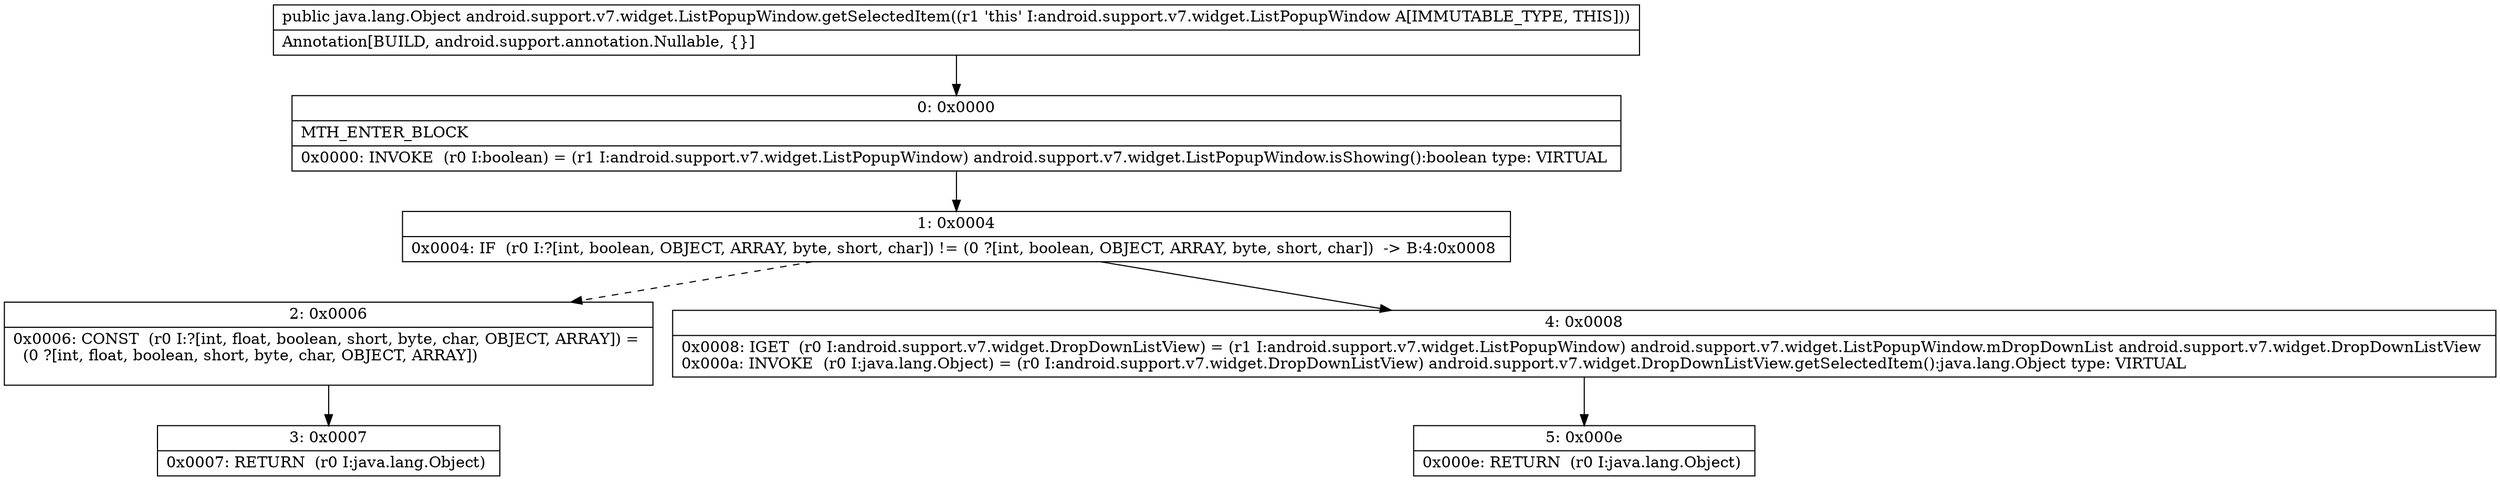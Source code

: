 digraph "CFG forandroid.support.v7.widget.ListPopupWindow.getSelectedItem()Ljava\/lang\/Object;" {
Node_0 [shape=record,label="{0\:\ 0x0000|MTH_ENTER_BLOCK\l|0x0000: INVOKE  (r0 I:boolean) = (r1 I:android.support.v7.widget.ListPopupWindow) android.support.v7.widget.ListPopupWindow.isShowing():boolean type: VIRTUAL \l}"];
Node_1 [shape=record,label="{1\:\ 0x0004|0x0004: IF  (r0 I:?[int, boolean, OBJECT, ARRAY, byte, short, char]) != (0 ?[int, boolean, OBJECT, ARRAY, byte, short, char])  \-\> B:4:0x0008 \l}"];
Node_2 [shape=record,label="{2\:\ 0x0006|0x0006: CONST  (r0 I:?[int, float, boolean, short, byte, char, OBJECT, ARRAY]) = \l  (0 ?[int, float, boolean, short, byte, char, OBJECT, ARRAY])\l \l}"];
Node_3 [shape=record,label="{3\:\ 0x0007|0x0007: RETURN  (r0 I:java.lang.Object) \l}"];
Node_4 [shape=record,label="{4\:\ 0x0008|0x0008: IGET  (r0 I:android.support.v7.widget.DropDownListView) = (r1 I:android.support.v7.widget.ListPopupWindow) android.support.v7.widget.ListPopupWindow.mDropDownList android.support.v7.widget.DropDownListView \l0x000a: INVOKE  (r0 I:java.lang.Object) = (r0 I:android.support.v7.widget.DropDownListView) android.support.v7.widget.DropDownListView.getSelectedItem():java.lang.Object type: VIRTUAL \l}"];
Node_5 [shape=record,label="{5\:\ 0x000e|0x000e: RETURN  (r0 I:java.lang.Object) \l}"];
MethodNode[shape=record,label="{public java.lang.Object android.support.v7.widget.ListPopupWindow.getSelectedItem((r1 'this' I:android.support.v7.widget.ListPopupWindow A[IMMUTABLE_TYPE, THIS]))  | Annotation[BUILD, android.support.annotation.Nullable, \{\}]\l}"];
MethodNode -> Node_0;
Node_0 -> Node_1;
Node_1 -> Node_2[style=dashed];
Node_1 -> Node_4;
Node_2 -> Node_3;
Node_4 -> Node_5;
}


